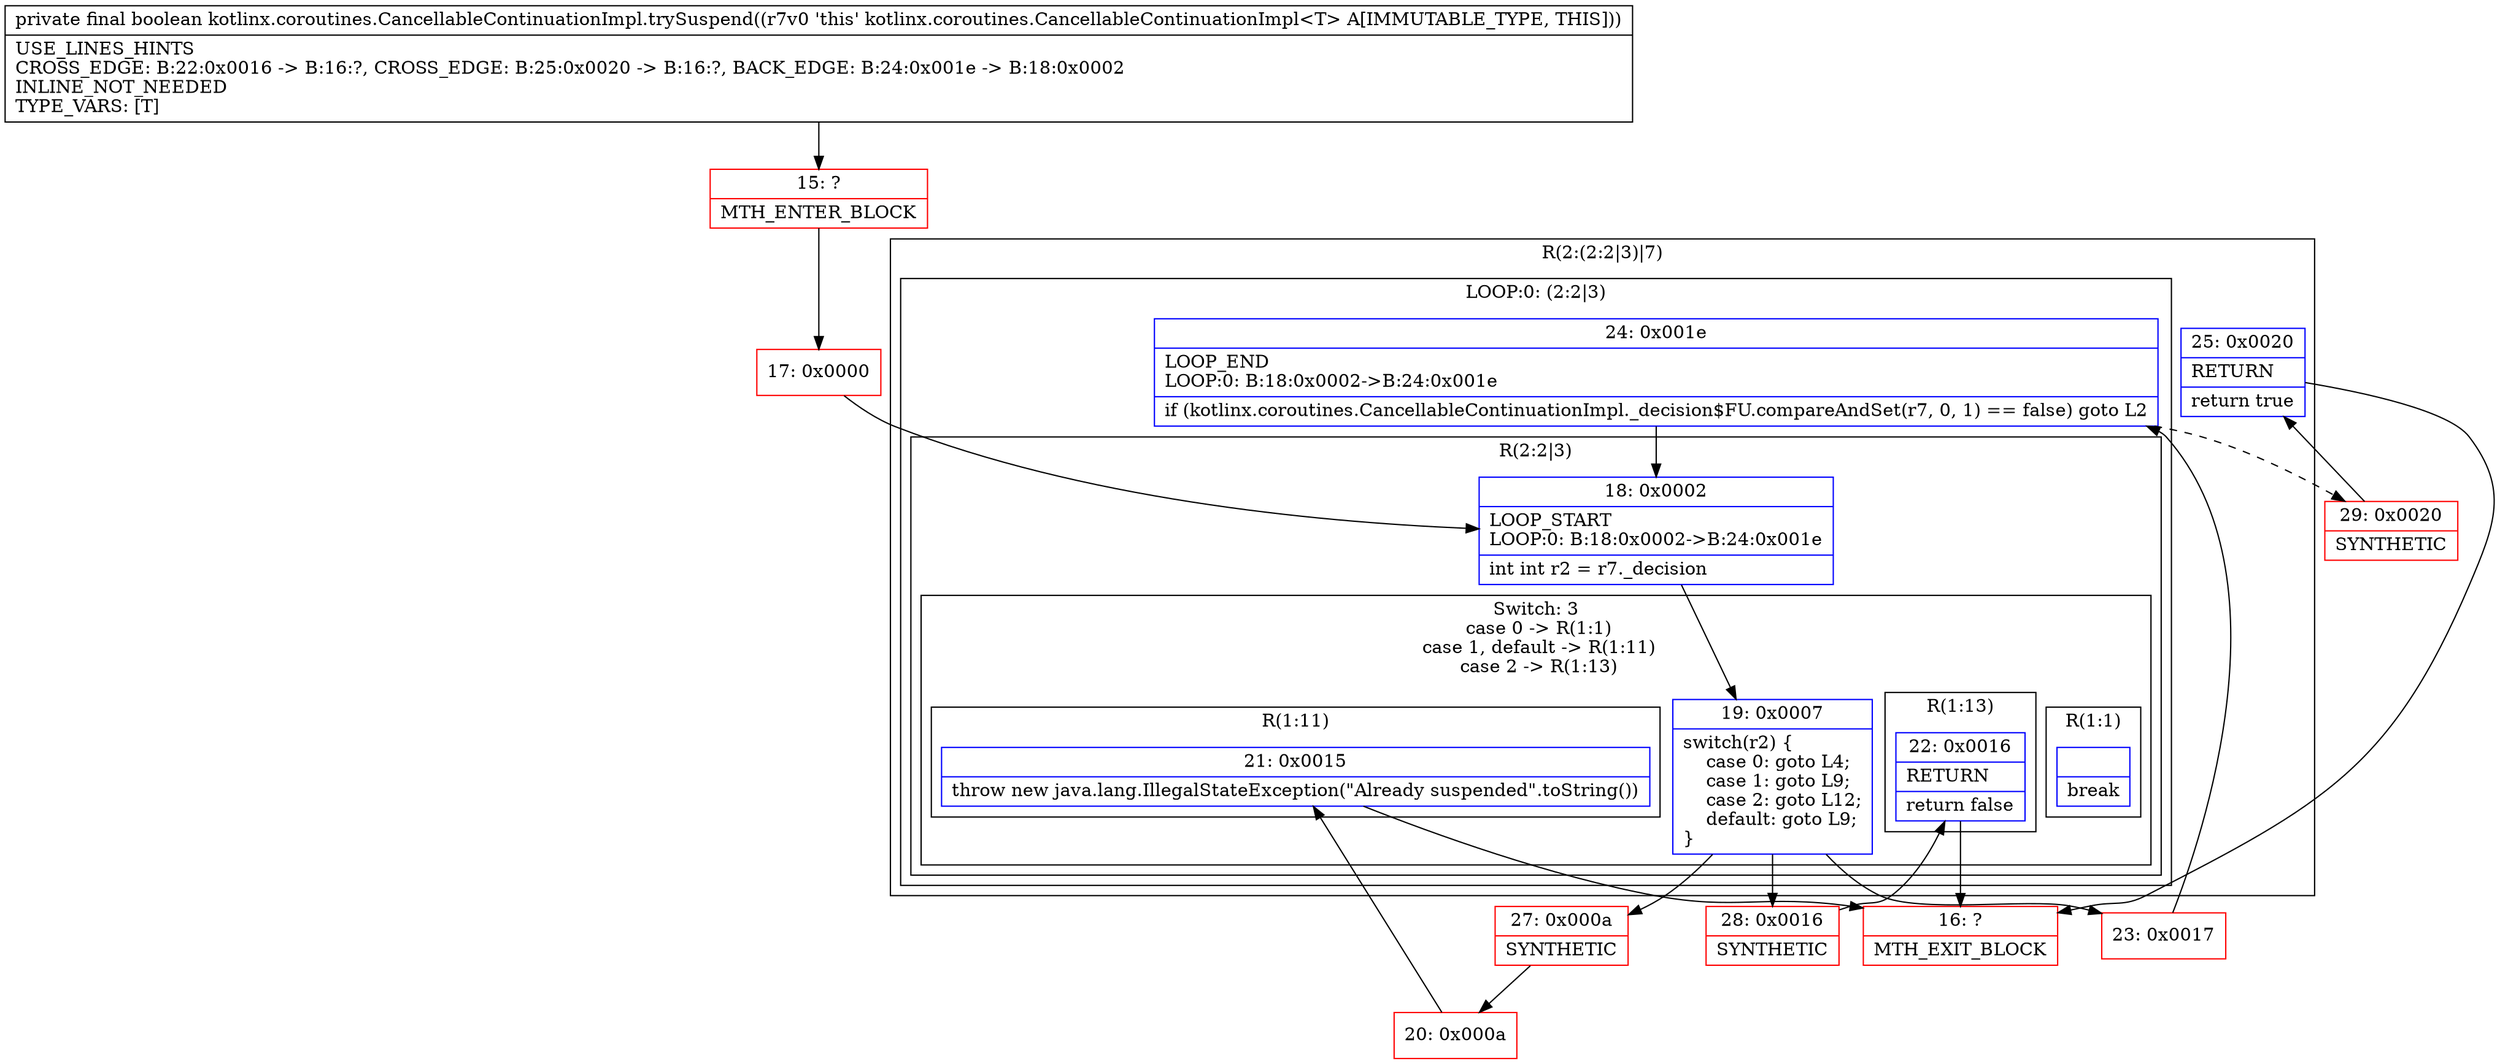 digraph "CFG forkotlinx.coroutines.CancellableContinuationImpl.trySuspend()Z" {
subgraph cluster_Region_607504187 {
label = "R(2:(2:2|3)|7)";
node [shape=record,color=blue];
subgraph cluster_LoopRegion_487711502 {
label = "LOOP:0: (2:2|3)";
node [shape=record,color=blue];
Node_24 [shape=record,label="{24\:\ 0x001e|LOOP_END\lLOOP:0: B:18:0x0002\-\>B:24:0x001e\l|if (kotlinx.coroutines.CancellableContinuationImpl._decision$FU.compareAndSet(r7, 0, 1) == false) goto L2\l}"];
subgraph cluster_Region_5978634 {
label = "R(2:2|3)";
node [shape=record,color=blue];
Node_18 [shape=record,label="{18\:\ 0x0002|LOOP_START\lLOOP:0: B:18:0x0002\-\>B:24:0x001e\l|int int r2 = r7._decision\l}"];
subgraph cluster_SwitchRegion_632320564 {
label = "Switch: 3
 case 0 -> R(1:1)
 case 1, default -> R(1:11)
 case 2 -> R(1:13)";
node [shape=record,color=blue];
Node_19 [shape=record,label="{19\:\ 0x0007|switch(r2) \{\l    case 0: goto L4;\l    case 1: goto L9;\l    case 2: goto L12;\l    default: goto L9;\l\}\l}"];
subgraph cluster_Region_1004902340 {
label = "R(1:1)";
node [shape=record,color=blue];
Node_InsnContainer_255972641 [shape=record,label="{|break\l}"];
}
subgraph cluster_Region_88590317 {
label = "R(1:11)";
node [shape=record,color=blue];
Node_21 [shape=record,label="{21\:\ 0x0015|throw new java.lang.IllegalStateException(\"Already suspended\".toString())\l}"];
}
subgraph cluster_Region_400317912 {
label = "R(1:13)";
node [shape=record,color=blue];
Node_22 [shape=record,label="{22\:\ 0x0016|RETURN\l|return false\l}"];
}
}
}
}
Node_25 [shape=record,label="{25\:\ 0x0020|RETURN\l|return true\l}"];
}
Node_15 [shape=record,color=red,label="{15\:\ ?|MTH_ENTER_BLOCK\l}"];
Node_17 [shape=record,color=red,label="{17\:\ 0x0000}"];
Node_23 [shape=record,color=red,label="{23\:\ 0x0017}"];
Node_29 [shape=record,color=red,label="{29\:\ 0x0020|SYNTHETIC\l}"];
Node_16 [shape=record,color=red,label="{16\:\ ?|MTH_EXIT_BLOCK\l}"];
Node_27 [shape=record,color=red,label="{27\:\ 0x000a|SYNTHETIC\l}"];
Node_20 [shape=record,color=red,label="{20\:\ 0x000a}"];
Node_28 [shape=record,color=red,label="{28\:\ 0x0016|SYNTHETIC\l}"];
MethodNode[shape=record,label="{private final boolean kotlinx.coroutines.CancellableContinuationImpl.trySuspend((r7v0 'this' kotlinx.coroutines.CancellableContinuationImpl\<T\> A[IMMUTABLE_TYPE, THIS]))  | USE_LINES_HINTS\lCROSS_EDGE: B:22:0x0016 \-\> B:16:?, CROSS_EDGE: B:25:0x0020 \-\> B:16:?, BACK_EDGE: B:24:0x001e \-\> B:18:0x0002\lINLINE_NOT_NEEDED\lTYPE_VARS: [T]\l}"];
MethodNode -> Node_15;Node_24 -> Node_18;
Node_24 -> Node_29[style=dashed];
Node_18 -> Node_19;
Node_19 -> Node_23;
Node_19 -> Node_27;
Node_19 -> Node_28;
Node_21 -> Node_16;
Node_22 -> Node_16;
Node_25 -> Node_16;
Node_15 -> Node_17;
Node_17 -> Node_18;
Node_23 -> Node_24;
Node_29 -> Node_25;
Node_27 -> Node_20;
Node_20 -> Node_21;
Node_28 -> Node_22;
}

